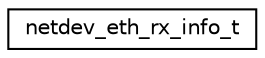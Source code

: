 digraph "Graphical Class Hierarchy"
{
 // LATEX_PDF_SIZE
  edge [fontname="Helvetica",fontsize="10",labelfontname="Helvetica",labelfontsize="10"];
  node [fontname="Helvetica",fontsize="10",shape=record];
  rankdir="LR";
  Node0 [label="netdev_eth_rx_info_t",height=0.2,width=0.4,color="black", fillcolor="white", style="filled",URL="$structnetdev__eth__rx__info__t.html",tooltip="Received frame status information for Ethernet devices."];
}
